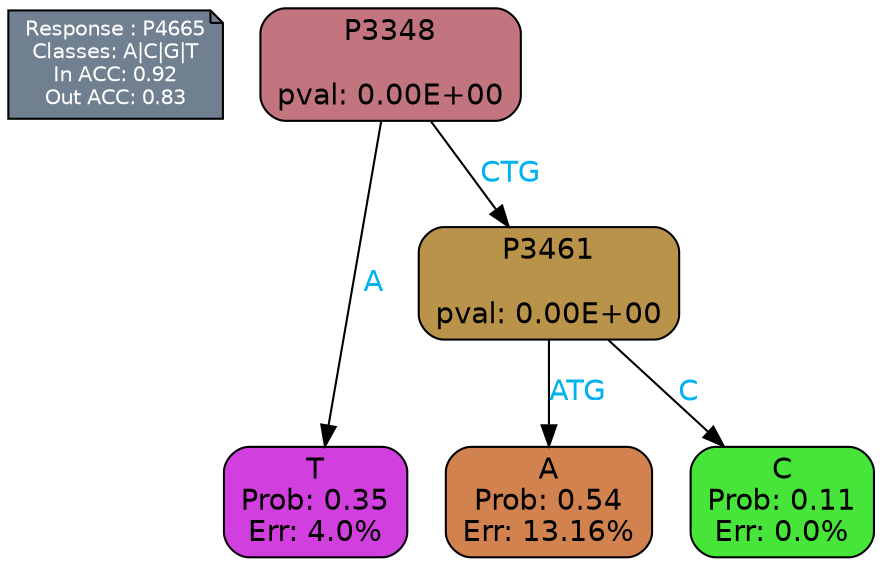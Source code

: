 digraph Tree {
node [shape=box, style="filled, rounded", color="black", fontname=helvetica] ;
graph [ranksep=equally, splines=polylines, bgcolor=transparent, dpi=600] ;
edge [fontname=helvetica] ;
LEGEND [label="Response : P4665
Classes: A|C|G|T
In ACC: 0.92
Out ACC: 0.83
",shape=note,align=left,style=filled,fillcolor="slategray",fontcolor="white",fontsize=10];1 [label="P3348

pval: 0.00E+00", fillcolor="#c2757f"] ;
2 [label="T
Prob: 0.35
Err: 4.0%", fillcolor="#d13fde"] ;
3 [label="P3461

pval: 0.00E+00", fillcolor="#ba934b"] ;
4 [label="A
Prob: 0.54
Err: 13.16%", fillcolor="#d2824f"] ;
5 [label="C
Prob: 0.11
Err: 0.0%", fillcolor="#47e539"] ;
1 -> 2 [label="A",fontcolor=deepskyblue2] ;
1 -> 3 [label="CTG",fontcolor=deepskyblue2] ;
3 -> 4 [label="ATG",fontcolor=deepskyblue2] ;
3 -> 5 [label="C",fontcolor=deepskyblue2] ;
{rank = same; 2;4;5;}{rank = same; LEGEND;1;}}